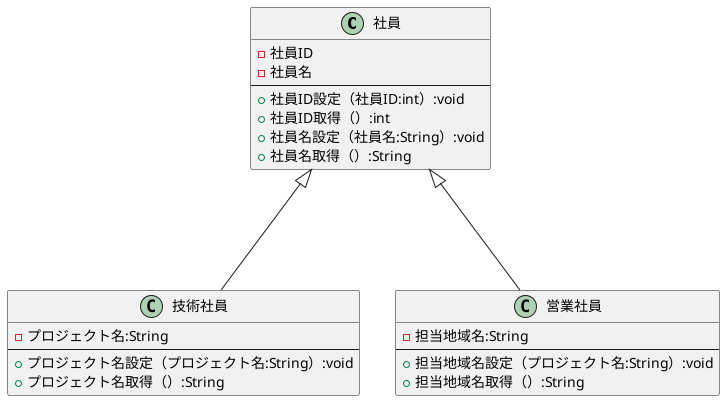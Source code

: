 @startuml

class 社員 {
- 社員ID
- 社員名
---
+ 社員ID設定（社員ID:int）:void
+ 社員ID取得（）:int
+ 社員名設定（社員名:String）:void
+ 社員名取得（）:String
}

class 技術社員 {
- プロジェクト名:String
---
+ プロジェクト名設定（プロジェクト名:String）:void
+ プロジェクト名取得（）:String
}

class 営業社員 {
- 担当地域名:String
---
+ 担当地域名設定（プロジェクト名:String）:void
+ 担当地域名取得（）:String
}

社員 <|--down- 技術社員
社員 <|--down- 営業社員
@enduml